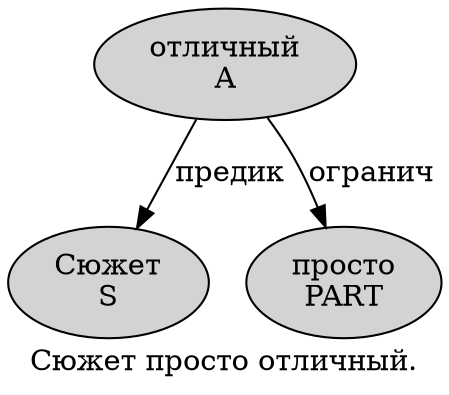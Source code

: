 digraph SENTENCE_526 {
	graph [label="Сюжет просто отличный."]
	node [style=filled]
		0 [label="Сюжет
S" color="" fillcolor=lightgray penwidth=1 shape=ellipse]
		1 [label="просто
PART" color="" fillcolor=lightgray penwidth=1 shape=ellipse]
		2 [label="отличный
A" color="" fillcolor=lightgray penwidth=1 shape=ellipse]
			2 -> 0 [label="предик"]
			2 -> 1 [label="огранич"]
}